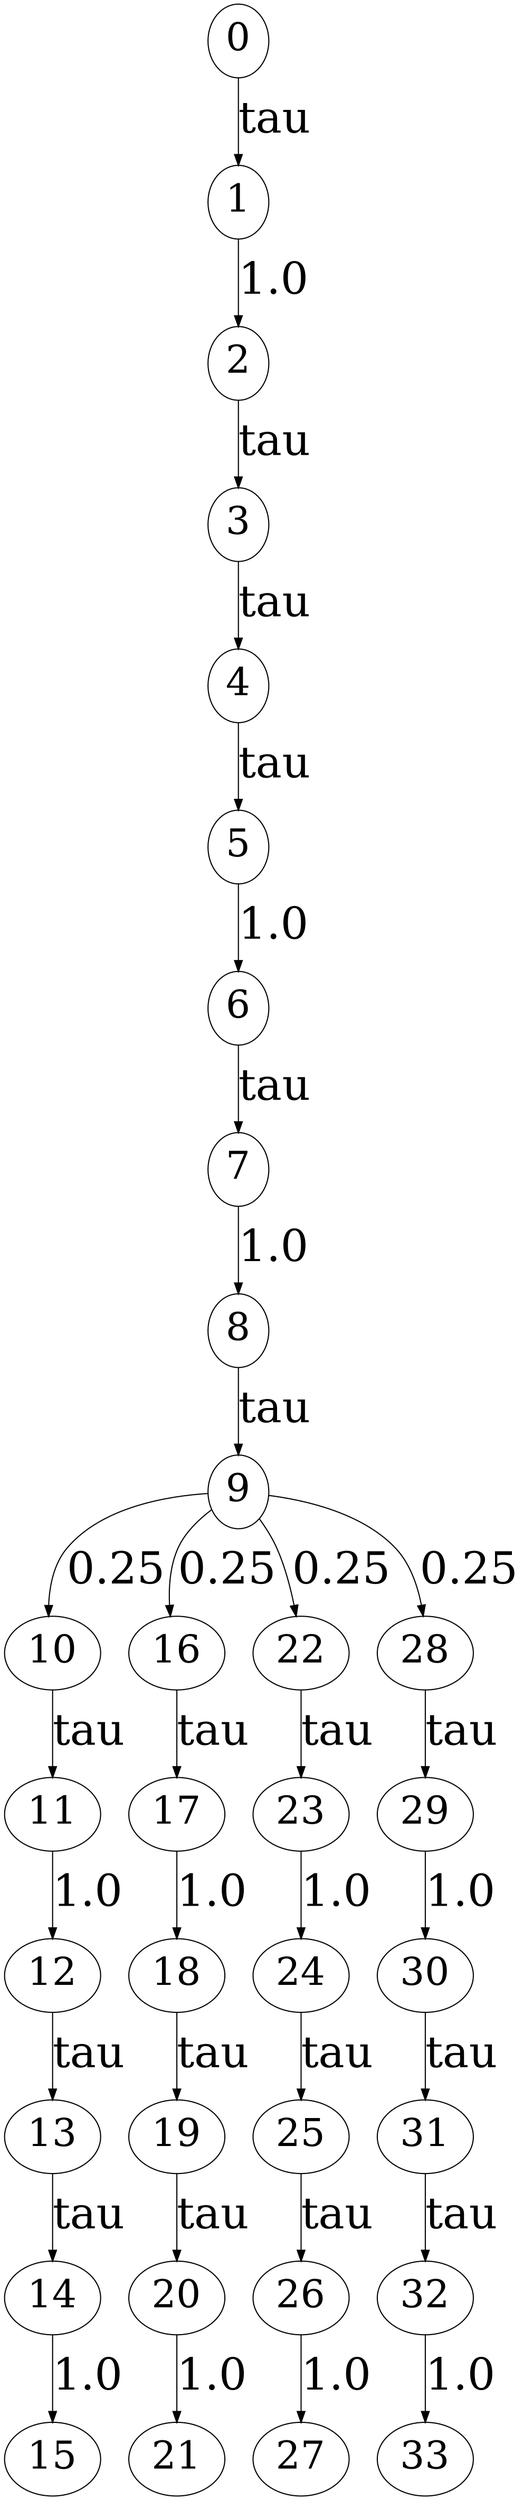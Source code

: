 // The qLTS Tel
digraph {
	node [fontsize=35]
	edge [fontsize=40]
	0 -> 1 [label=tau]
	1 -> 2 [label=1.0]
	2 -> 3 [label=tau]
	3 -> 4 [label=tau]
	4 -> 5 [label=tau]
	5 -> 6 [label=1.0]
	6 -> 7 [label=tau]
	7 -> 8 [label=1.0]
	8 -> 9 [label=tau]
	9 -> 10 [label=0.25]
	10 -> 11 [label=tau]
	11 -> 12 [label=1.0]
	12 -> 13 [label=tau]
	13 -> 14 [label=tau]
	14 -> 15 [label=1.0]
	9 -> 16 [label=0.25]
	16 -> 17 [label=tau]
	17 -> 18 [label=1.0]
	18 -> 19 [label=tau]
	19 -> 20 [label=tau]
	20 -> 21 [label=1.0]
	9 -> 22 [label=0.25]
	22 -> 23 [label=tau]
	23 -> 24 [label=1.0]
	24 -> 25 [label=tau]
	25 -> 26 [label=tau]
	26 -> 27 [label=1.0]
	9 -> 28 [label=0.25]
	28 -> 29 [label=tau]
	29 -> 30 [label=1.0]
	30 -> 31 [label=tau]
	31 -> 32 [label=tau]
	32 -> 33 [label=1.0]
}
